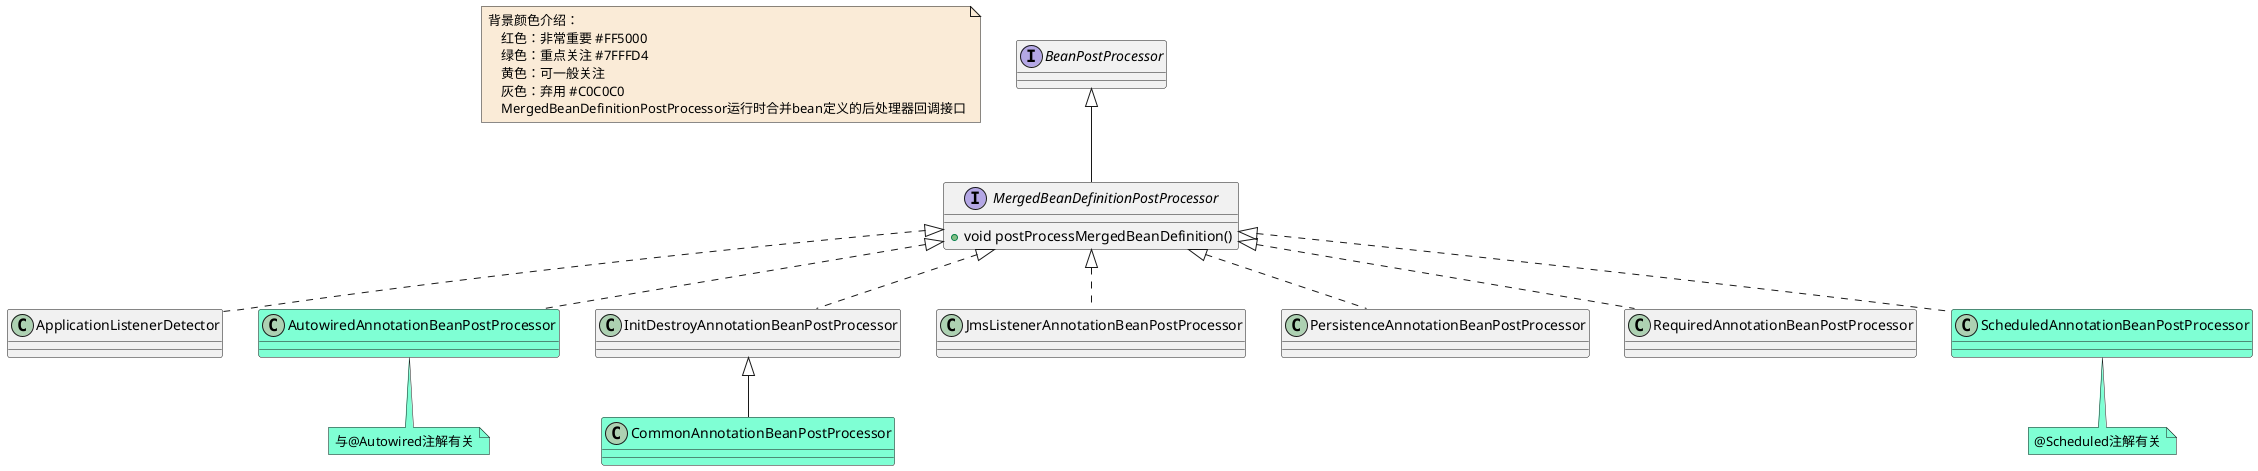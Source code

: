 @startuml

note  as N1 #FAEBD7
    背景颜色介绍：
        红色：非常重要 #FF5000
        绿色：重点关注 #7FFFD4
        黄色：可一般关注
        灰色：弃用 #C0C0C0
        MergedBeanDefinitionPostProcessor运行时合并bean定义的后处理器回调接口
end note

interface MergedBeanDefinitionPostProcessor
MergedBeanDefinitionPostProcessor : +void postProcessMergedBeanDefinition()
class ApplicationListenerDetector
class AutowiredAnnotationBeanPostProcessor #7FFFD4
note bottom #7FFFD4: 与@Autowired注解有关
interface BeanPostProcessor
class CommonAnnotationBeanPostProcessor  #7FFFD4
class InitDestroyAnnotationBeanPostProcessor
class JmsListenerAnnotationBeanPostProcessor
class PersistenceAnnotationBeanPostProcessor
class RequiredAnnotationBeanPostProcessor
class ScheduledAnnotationBeanPostProcessor #7FFFD4
note bottom #7FFFD4: @Scheduled注解有关


BeanPostProcessor <|-- MergedBeanDefinitionPostProcessor


InitDestroyAnnotationBeanPostProcessor <|-- CommonAnnotationBeanPostProcessor

MergedBeanDefinitionPostProcessor <|.. ApplicationListenerDetector
MergedBeanDefinitionPostProcessor <|.. AutowiredAnnotationBeanPostProcessor
MergedBeanDefinitionPostProcessor <|.. InitDestroyAnnotationBeanPostProcessor
MergedBeanDefinitionPostProcessor <|.. JmsListenerAnnotationBeanPostProcessor
MergedBeanDefinitionPostProcessor <|.. PersistenceAnnotationBeanPostProcessor
MergedBeanDefinitionPostProcessor <|.. RequiredAnnotationBeanPostProcessor
MergedBeanDefinitionPostProcessor <|.. ScheduledAnnotationBeanPostProcessor

@enduml
